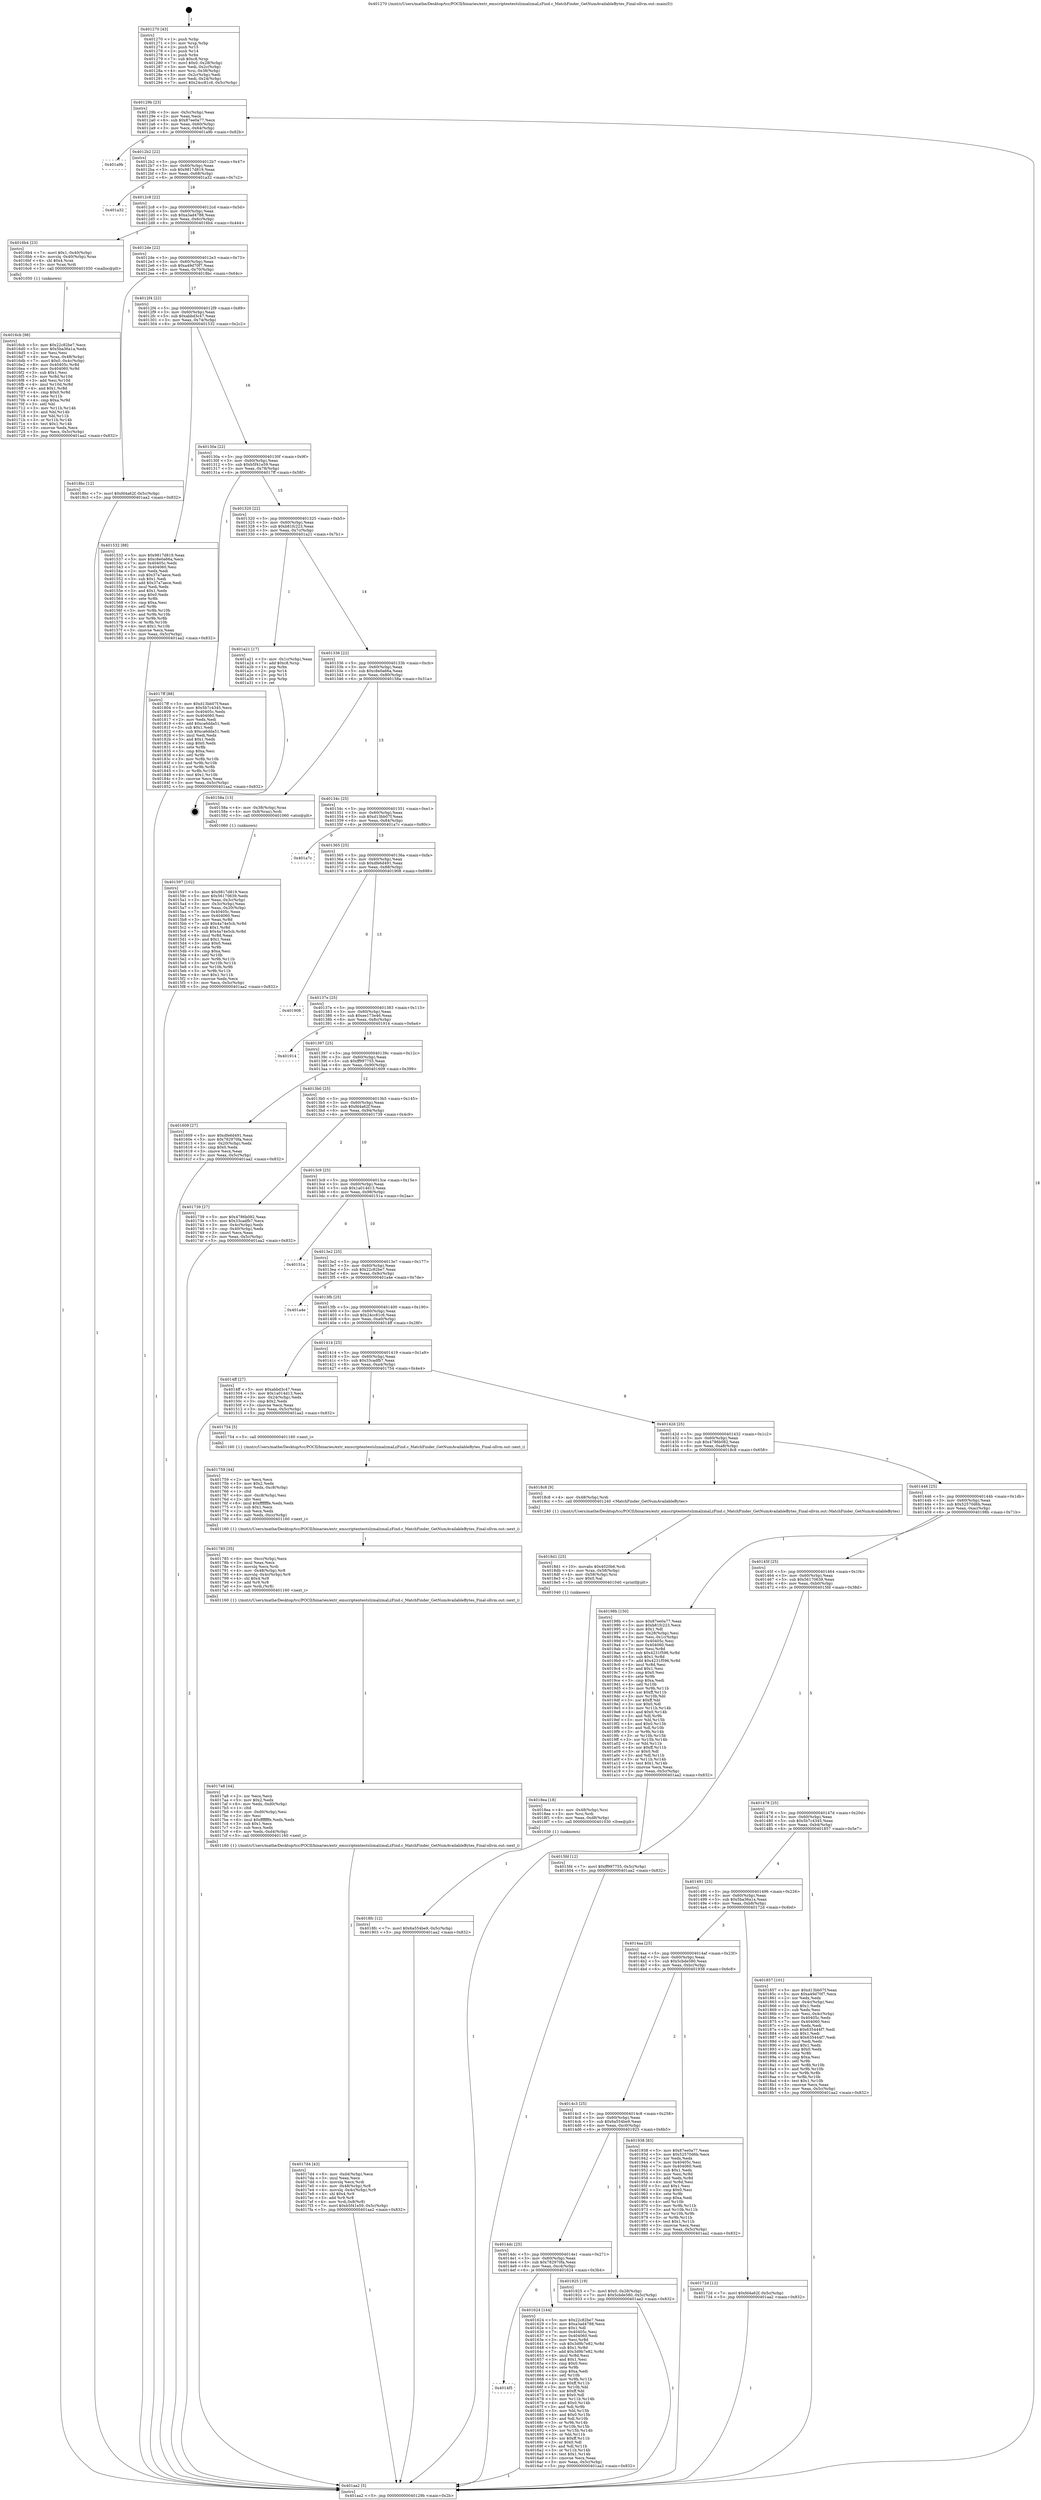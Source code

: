 digraph "0x401270" {
  label = "0x401270 (/mnt/c/Users/mathe/Desktop/tcc/POCII/binaries/extr_emscriptentestslzmalzmaLzFind.c_MatchFinder_GetNumAvailableBytes_Final-ollvm.out::main(0))"
  labelloc = "t"
  node[shape=record]

  Entry [label="",width=0.3,height=0.3,shape=circle,fillcolor=black,style=filled]
  "0x40129b" [label="{
     0x40129b [23]\l
     | [instrs]\l
     &nbsp;&nbsp;0x40129b \<+3\>: mov -0x5c(%rbp),%eax\l
     &nbsp;&nbsp;0x40129e \<+2\>: mov %eax,%ecx\l
     &nbsp;&nbsp;0x4012a0 \<+6\>: sub $0x87ee0a77,%ecx\l
     &nbsp;&nbsp;0x4012a6 \<+3\>: mov %eax,-0x60(%rbp)\l
     &nbsp;&nbsp;0x4012a9 \<+3\>: mov %ecx,-0x64(%rbp)\l
     &nbsp;&nbsp;0x4012ac \<+6\>: je 0000000000401a9b \<main+0x82b\>\l
  }"]
  "0x401a9b" [label="{
     0x401a9b\l
  }", style=dashed]
  "0x4012b2" [label="{
     0x4012b2 [22]\l
     | [instrs]\l
     &nbsp;&nbsp;0x4012b2 \<+5\>: jmp 00000000004012b7 \<main+0x47\>\l
     &nbsp;&nbsp;0x4012b7 \<+3\>: mov -0x60(%rbp),%eax\l
     &nbsp;&nbsp;0x4012ba \<+5\>: sub $0x9817d819,%eax\l
     &nbsp;&nbsp;0x4012bf \<+3\>: mov %eax,-0x68(%rbp)\l
     &nbsp;&nbsp;0x4012c2 \<+6\>: je 0000000000401a32 \<main+0x7c2\>\l
  }"]
  Exit [label="",width=0.3,height=0.3,shape=circle,fillcolor=black,style=filled,peripheries=2]
  "0x401a32" [label="{
     0x401a32\l
  }", style=dashed]
  "0x4012c8" [label="{
     0x4012c8 [22]\l
     | [instrs]\l
     &nbsp;&nbsp;0x4012c8 \<+5\>: jmp 00000000004012cd \<main+0x5d\>\l
     &nbsp;&nbsp;0x4012cd \<+3\>: mov -0x60(%rbp),%eax\l
     &nbsp;&nbsp;0x4012d0 \<+5\>: sub $0xa3ad4788,%eax\l
     &nbsp;&nbsp;0x4012d5 \<+3\>: mov %eax,-0x6c(%rbp)\l
     &nbsp;&nbsp;0x4012d8 \<+6\>: je 00000000004016b4 \<main+0x444\>\l
  }"]
  "0x4018fc" [label="{
     0x4018fc [12]\l
     | [instrs]\l
     &nbsp;&nbsp;0x4018fc \<+7\>: movl $0x6a554be9,-0x5c(%rbp)\l
     &nbsp;&nbsp;0x401903 \<+5\>: jmp 0000000000401aa2 \<main+0x832\>\l
  }"]
  "0x4016b4" [label="{
     0x4016b4 [23]\l
     | [instrs]\l
     &nbsp;&nbsp;0x4016b4 \<+7\>: movl $0x1,-0x40(%rbp)\l
     &nbsp;&nbsp;0x4016bb \<+4\>: movslq -0x40(%rbp),%rax\l
     &nbsp;&nbsp;0x4016bf \<+4\>: shl $0x4,%rax\l
     &nbsp;&nbsp;0x4016c3 \<+3\>: mov %rax,%rdi\l
     &nbsp;&nbsp;0x4016c6 \<+5\>: call 0000000000401050 \<malloc@plt\>\l
     | [calls]\l
     &nbsp;&nbsp;0x401050 \{1\} (unknown)\l
  }"]
  "0x4012de" [label="{
     0x4012de [22]\l
     | [instrs]\l
     &nbsp;&nbsp;0x4012de \<+5\>: jmp 00000000004012e3 \<main+0x73\>\l
     &nbsp;&nbsp;0x4012e3 \<+3\>: mov -0x60(%rbp),%eax\l
     &nbsp;&nbsp;0x4012e6 \<+5\>: sub $0xa49d70f7,%eax\l
     &nbsp;&nbsp;0x4012eb \<+3\>: mov %eax,-0x70(%rbp)\l
     &nbsp;&nbsp;0x4012ee \<+6\>: je 00000000004018bc \<main+0x64c\>\l
  }"]
  "0x4018ea" [label="{
     0x4018ea [18]\l
     | [instrs]\l
     &nbsp;&nbsp;0x4018ea \<+4\>: mov -0x48(%rbp),%rsi\l
     &nbsp;&nbsp;0x4018ee \<+3\>: mov %rsi,%rdi\l
     &nbsp;&nbsp;0x4018f1 \<+6\>: mov %eax,-0xd8(%rbp)\l
     &nbsp;&nbsp;0x4018f7 \<+5\>: call 0000000000401030 \<free@plt\>\l
     | [calls]\l
     &nbsp;&nbsp;0x401030 \{1\} (unknown)\l
  }"]
  "0x4018bc" [label="{
     0x4018bc [12]\l
     | [instrs]\l
     &nbsp;&nbsp;0x4018bc \<+7\>: movl $0xfd4a62f,-0x5c(%rbp)\l
     &nbsp;&nbsp;0x4018c3 \<+5\>: jmp 0000000000401aa2 \<main+0x832\>\l
  }"]
  "0x4012f4" [label="{
     0x4012f4 [22]\l
     | [instrs]\l
     &nbsp;&nbsp;0x4012f4 \<+5\>: jmp 00000000004012f9 \<main+0x89\>\l
     &nbsp;&nbsp;0x4012f9 \<+3\>: mov -0x60(%rbp),%eax\l
     &nbsp;&nbsp;0x4012fc \<+5\>: sub $0xabbd3c47,%eax\l
     &nbsp;&nbsp;0x401301 \<+3\>: mov %eax,-0x74(%rbp)\l
     &nbsp;&nbsp;0x401304 \<+6\>: je 0000000000401532 \<main+0x2c2\>\l
  }"]
  "0x4018d1" [label="{
     0x4018d1 [25]\l
     | [instrs]\l
     &nbsp;&nbsp;0x4018d1 \<+10\>: movabs $0x4020b6,%rdi\l
     &nbsp;&nbsp;0x4018db \<+4\>: mov %rax,-0x58(%rbp)\l
     &nbsp;&nbsp;0x4018df \<+4\>: mov -0x58(%rbp),%rsi\l
     &nbsp;&nbsp;0x4018e3 \<+2\>: mov $0x0,%al\l
     &nbsp;&nbsp;0x4018e5 \<+5\>: call 0000000000401040 \<printf@plt\>\l
     | [calls]\l
     &nbsp;&nbsp;0x401040 \{1\} (unknown)\l
  }"]
  "0x401532" [label="{
     0x401532 [88]\l
     | [instrs]\l
     &nbsp;&nbsp;0x401532 \<+5\>: mov $0x9817d819,%eax\l
     &nbsp;&nbsp;0x401537 \<+5\>: mov $0xc8e0a66a,%ecx\l
     &nbsp;&nbsp;0x40153c \<+7\>: mov 0x40405c,%edx\l
     &nbsp;&nbsp;0x401543 \<+7\>: mov 0x404060,%esi\l
     &nbsp;&nbsp;0x40154a \<+2\>: mov %edx,%edi\l
     &nbsp;&nbsp;0x40154c \<+6\>: sub $0x37a7aece,%edi\l
     &nbsp;&nbsp;0x401552 \<+3\>: sub $0x1,%edi\l
     &nbsp;&nbsp;0x401555 \<+6\>: add $0x37a7aece,%edi\l
     &nbsp;&nbsp;0x40155b \<+3\>: imul %edi,%edx\l
     &nbsp;&nbsp;0x40155e \<+3\>: and $0x1,%edx\l
     &nbsp;&nbsp;0x401561 \<+3\>: cmp $0x0,%edx\l
     &nbsp;&nbsp;0x401564 \<+4\>: sete %r8b\l
     &nbsp;&nbsp;0x401568 \<+3\>: cmp $0xa,%esi\l
     &nbsp;&nbsp;0x40156b \<+4\>: setl %r9b\l
     &nbsp;&nbsp;0x40156f \<+3\>: mov %r8b,%r10b\l
     &nbsp;&nbsp;0x401572 \<+3\>: and %r9b,%r10b\l
     &nbsp;&nbsp;0x401575 \<+3\>: xor %r9b,%r8b\l
     &nbsp;&nbsp;0x401578 \<+3\>: or %r8b,%r10b\l
     &nbsp;&nbsp;0x40157b \<+4\>: test $0x1,%r10b\l
     &nbsp;&nbsp;0x40157f \<+3\>: cmovne %ecx,%eax\l
     &nbsp;&nbsp;0x401582 \<+3\>: mov %eax,-0x5c(%rbp)\l
     &nbsp;&nbsp;0x401585 \<+5\>: jmp 0000000000401aa2 \<main+0x832\>\l
  }"]
  "0x40130a" [label="{
     0x40130a [22]\l
     | [instrs]\l
     &nbsp;&nbsp;0x40130a \<+5\>: jmp 000000000040130f \<main+0x9f\>\l
     &nbsp;&nbsp;0x40130f \<+3\>: mov -0x60(%rbp),%eax\l
     &nbsp;&nbsp;0x401312 \<+5\>: sub $0xb5f41e59,%eax\l
     &nbsp;&nbsp;0x401317 \<+3\>: mov %eax,-0x78(%rbp)\l
     &nbsp;&nbsp;0x40131a \<+6\>: je 00000000004017ff \<main+0x58f\>\l
  }"]
  "0x4017d4" [label="{
     0x4017d4 [43]\l
     | [instrs]\l
     &nbsp;&nbsp;0x4017d4 \<+6\>: mov -0xd4(%rbp),%ecx\l
     &nbsp;&nbsp;0x4017da \<+3\>: imul %eax,%ecx\l
     &nbsp;&nbsp;0x4017dd \<+3\>: movslq %ecx,%rdi\l
     &nbsp;&nbsp;0x4017e0 \<+4\>: mov -0x48(%rbp),%r8\l
     &nbsp;&nbsp;0x4017e4 \<+4\>: movslq -0x4c(%rbp),%r9\l
     &nbsp;&nbsp;0x4017e8 \<+4\>: shl $0x4,%r9\l
     &nbsp;&nbsp;0x4017ec \<+3\>: add %r9,%r8\l
     &nbsp;&nbsp;0x4017ef \<+4\>: mov %rdi,0x8(%r8)\l
     &nbsp;&nbsp;0x4017f3 \<+7\>: movl $0xb5f41e59,-0x5c(%rbp)\l
     &nbsp;&nbsp;0x4017fa \<+5\>: jmp 0000000000401aa2 \<main+0x832\>\l
  }"]
  "0x4017ff" [label="{
     0x4017ff [88]\l
     | [instrs]\l
     &nbsp;&nbsp;0x4017ff \<+5\>: mov $0xd13bb07f,%eax\l
     &nbsp;&nbsp;0x401804 \<+5\>: mov $0x5b7c4345,%ecx\l
     &nbsp;&nbsp;0x401809 \<+7\>: mov 0x40405c,%edx\l
     &nbsp;&nbsp;0x401810 \<+7\>: mov 0x404060,%esi\l
     &nbsp;&nbsp;0x401817 \<+2\>: mov %edx,%edi\l
     &nbsp;&nbsp;0x401819 \<+6\>: add $0xca6dda51,%edi\l
     &nbsp;&nbsp;0x40181f \<+3\>: sub $0x1,%edi\l
     &nbsp;&nbsp;0x401822 \<+6\>: sub $0xca6dda51,%edi\l
     &nbsp;&nbsp;0x401828 \<+3\>: imul %edi,%edx\l
     &nbsp;&nbsp;0x40182b \<+3\>: and $0x1,%edx\l
     &nbsp;&nbsp;0x40182e \<+3\>: cmp $0x0,%edx\l
     &nbsp;&nbsp;0x401831 \<+4\>: sete %r8b\l
     &nbsp;&nbsp;0x401835 \<+3\>: cmp $0xa,%esi\l
     &nbsp;&nbsp;0x401838 \<+4\>: setl %r9b\l
     &nbsp;&nbsp;0x40183c \<+3\>: mov %r8b,%r10b\l
     &nbsp;&nbsp;0x40183f \<+3\>: and %r9b,%r10b\l
     &nbsp;&nbsp;0x401842 \<+3\>: xor %r9b,%r8b\l
     &nbsp;&nbsp;0x401845 \<+3\>: or %r8b,%r10b\l
     &nbsp;&nbsp;0x401848 \<+4\>: test $0x1,%r10b\l
     &nbsp;&nbsp;0x40184c \<+3\>: cmovne %ecx,%eax\l
     &nbsp;&nbsp;0x40184f \<+3\>: mov %eax,-0x5c(%rbp)\l
     &nbsp;&nbsp;0x401852 \<+5\>: jmp 0000000000401aa2 \<main+0x832\>\l
  }"]
  "0x401320" [label="{
     0x401320 [22]\l
     | [instrs]\l
     &nbsp;&nbsp;0x401320 \<+5\>: jmp 0000000000401325 \<main+0xb5\>\l
     &nbsp;&nbsp;0x401325 \<+3\>: mov -0x60(%rbp),%eax\l
     &nbsp;&nbsp;0x401328 \<+5\>: sub $0xb81fc223,%eax\l
     &nbsp;&nbsp;0x40132d \<+3\>: mov %eax,-0x7c(%rbp)\l
     &nbsp;&nbsp;0x401330 \<+6\>: je 0000000000401a21 \<main+0x7b1\>\l
  }"]
  "0x4017a8" [label="{
     0x4017a8 [44]\l
     | [instrs]\l
     &nbsp;&nbsp;0x4017a8 \<+2\>: xor %ecx,%ecx\l
     &nbsp;&nbsp;0x4017aa \<+5\>: mov $0x2,%edx\l
     &nbsp;&nbsp;0x4017af \<+6\>: mov %edx,-0xd0(%rbp)\l
     &nbsp;&nbsp;0x4017b5 \<+1\>: cltd\l
     &nbsp;&nbsp;0x4017b6 \<+6\>: mov -0xd0(%rbp),%esi\l
     &nbsp;&nbsp;0x4017bc \<+2\>: idiv %esi\l
     &nbsp;&nbsp;0x4017be \<+6\>: imul $0xfffffffe,%edx,%edx\l
     &nbsp;&nbsp;0x4017c4 \<+3\>: sub $0x1,%ecx\l
     &nbsp;&nbsp;0x4017c7 \<+2\>: sub %ecx,%edx\l
     &nbsp;&nbsp;0x4017c9 \<+6\>: mov %edx,-0xd4(%rbp)\l
     &nbsp;&nbsp;0x4017cf \<+5\>: call 0000000000401160 \<next_i\>\l
     | [calls]\l
     &nbsp;&nbsp;0x401160 \{1\} (/mnt/c/Users/mathe/Desktop/tcc/POCII/binaries/extr_emscriptentestslzmalzmaLzFind.c_MatchFinder_GetNumAvailableBytes_Final-ollvm.out::next_i)\l
  }"]
  "0x401a21" [label="{
     0x401a21 [17]\l
     | [instrs]\l
     &nbsp;&nbsp;0x401a21 \<+3\>: mov -0x1c(%rbp),%eax\l
     &nbsp;&nbsp;0x401a24 \<+7\>: add $0xc8,%rsp\l
     &nbsp;&nbsp;0x401a2b \<+1\>: pop %rbx\l
     &nbsp;&nbsp;0x401a2c \<+2\>: pop %r14\l
     &nbsp;&nbsp;0x401a2e \<+2\>: pop %r15\l
     &nbsp;&nbsp;0x401a30 \<+1\>: pop %rbp\l
     &nbsp;&nbsp;0x401a31 \<+1\>: ret\l
  }"]
  "0x401336" [label="{
     0x401336 [22]\l
     | [instrs]\l
     &nbsp;&nbsp;0x401336 \<+5\>: jmp 000000000040133b \<main+0xcb\>\l
     &nbsp;&nbsp;0x40133b \<+3\>: mov -0x60(%rbp),%eax\l
     &nbsp;&nbsp;0x40133e \<+5\>: sub $0xc8e0a66a,%eax\l
     &nbsp;&nbsp;0x401343 \<+3\>: mov %eax,-0x80(%rbp)\l
     &nbsp;&nbsp;0x401346 \<+6\>: je 000000000040158a \<main+0x31a\>\l
  }"]
  "0x401785" [label="{
     0x401785 [35]\l
     | [instrs]\l
     &nbsp;&nbsp;0x401785 \<+6\>: mov -0xcc(%rbp),%ecx\l
     &nbsp;&nbsp;0x40178b \<+3\>: imul %eax,%ecx\l
     &nbsp;&nbsp;0x40178e \<+3\>: movslq %ecx,%rdi\l
     &nbsp;&nbsp;0x401791 \<+4\>: mov -0x48(%rbp),%r8\l
     &nbsp;&nbsp;0x401795 \<+4\>: movslq -0x4c(%rbp),%r9\l
     &nbsp;&nbsp;0x401799 \<+4\>: shl $0x4,%r9\l
     &nbsp;&nbsp;0x40179d \<+3\>: add %r9,%r8\l
     &nbsp;&nbsp;0x4017a0 \<+3\>: mov %rdi,(%r8)\l
     &nbsp;&nbsp;0x4017a3 \<+5\>: call 0000000000401160 \<next_i\>\l
     | [calls]\l
     &nbsp;&nbsp;0x401160 \{1\} (/mnt/c/Users/mathe/Desktop/tcc/POCII/binaries/extr_emscriptentestslzmalzmaLzFind.c_MatchFinder_GetNumAvailableBytes_Final-ollvm.out::next_i)\l
  }"]
  "0x40158a" [label="{
     0x40158a [13]\l
     | [instrs]\l
     &nbsp;&nbsp;0x40158a \<+4\>: mov -0x38(%rbp),%rax\l
     &nbsp;&nbsp;0x40158e \<+4\>: mov 0x8(%rax),%rdi\l
     &nbsp;&nbsp;0x401592 \<+5\>: call 0000000000401060 \<atoi@plt\>\l
     | [calls]\l
     &nbsp;&nbsp;0x401060 \{1\} (unknown)\l
  }"]
  "0x40134c" [label="{
     0x40134c [25]\l
     | [instrs]\l
     &nbsp;&nbsp;0x40134c \<+5\>: jmp 0000000000401351 \<main+0xe1\>\l
     &nbsp;&nbsp;0x401351 \<+3\>: mov -0x60(%rbp),%eax\l
     &nbsp;&nbsp;0x401354 \<+5\>: sub $0xd13bb07f,%eax\l
     &nbsp;&nbsp;0x401359 \<+6\>: mov %eax,-0x84(%rbp)\l
     &nbsp;&nbsp;0x40135f \<+6\>: je 0000000000401a7c \<main+0x80c\>\l
  }"]
  "0x401759" [label="{
     0x401759 [44]\l
     | [instrs]\l
     &nbsp;&nbsp;0x401759 \<+2\>: xor %ecx,%ecx\l
     &nbsp;&nbsp;0x40175b \<+5\>: mov $0x2,%edx\l
     &nbsp;&nbsp;0x401760 \<+6\>: mov %edx,-0xc8(%rbp)\l
     &nbsp;&nbsp;0x401766 \<+1\>: cltd\l
     &nbsp;&nbsp;0x401767 \<+6\>: mov -0xc8(%rbp),%esi\l
     &nbsp;&nbsp;0x40176d \<+2\>: idiv %esi\l
     &nbsp;&nbsp;0x40176f \<+6\>: imul $0xfffffffe,%edx,%edx\l
     &nbsp;&nbsp;0x401775 \<+3\>: sub $0x1,%ecx\l
     &nbsp;&nbsp;0x401778 \<+2\>: sub %ecx,%edx\l
     &nbsp;&nbsp;0x40177a \<+6\>: mov %edx,-0xcc(%rbp)\l
     &nbsp;&nbsp;0x401780 \<+5\>: call 0000000000401160 \<next_i\>\l
     | [calls]\l
     &nbsp;&nbsp;0x401160 \{1\} (/mnt/c/Users/mathe/Desktop/tcc/POCII/binaries/extr_emscriptentestslzmalzmaLzFind.c_MatchFinder_GetNumAvailableBytes_Final-ollvm.out::next_i)\l
  }"]
  "0x401a7c" [label="{
     0x401a7c\l
  }", style=dashed]
  "0x401365" [label="{
     0x401365 [25]\l
     | [instrs]\l
     &nbsp;&nbsp;0x401365 \<+5\>: jmp 000000000040136a \<main+0xfa\>\l
     &nbsp;&nbsp;0x40136a \<+3\>: mov -0x60(%rbp),%eax\l
     &nbsp;&nbsp;0x40136d \<+5\>: sub $0xdfe6d491,%eax\l
     &nbsp;&nbsp;0x401372 \<+6\>: mov %eax,-0x88(%rbp)\l
     &nbsp;&nbsp;0x401378 \<+6\>: je 0000000000401908 \<main+0x698\>\l
  }"]
  "0x4016cb" [label="{
     0x4016cb [98]\l
     | [instrs]\l
     &nbsp;&nbsp;0x4016cb \<+5\>: mov $0x22c82be7,%ecx\l
     &nbsp;&nbsp;0x4016d0 \<+5\>: mov $0x5ba36a1a,%edx\l
     &nbsp;&nbsp;0x4016d5 \<+2\>: xor %esi,%esi\l
     &nbsp;&nbsp;0x4016d7 \<+4\>: mov %rax,-0x48(%rbp)\l
     &nbsp;&nbsp;0x4016db \<+7\>: movl $0x0,-0x4c(%rbp)\l
     &nbsp;&nbsp;0x4016e2 \<+8\>: mov 0x40405c,%r8d\l
     &nbsp;&nbsp;0x4016ea \<+8\>: mov 0x404060,%r9d\l
     &nbsp;&nbsp;0x4016f2 \<+3\>: sub $0x1,%esi\l
     &nbsp;&nbsp;0x4016f5 \<+3\>: mov %r8d,%r10d\l
     &nbsp;&nbsp;0x4016f8 \<+3\>: add %esi,%r10d\l
     &nbsp;&nbsp;0x4016fb \<+4\>: imul %r10d,%r8d\l
     &nbsp;&nbsp;0x4016ff \<+4\>: and $0x1,%r8d\l
     &nbsp;&nbsp;0x401703 \<+4\>: cmp $0x0,%r8d\l
     &nbsp;&nbsp;0x401707 \<+4\>: sete %r11b\l
     &nbsp;&nbsp;0x40170b \<+4\>: cmp $0xa,%r9d\l
     &nbsp;&nbsp;0x40170f \<+3\>: setl %bl\l
     &nbsp;&nbsp;0x401712 \<+3\>: mov %r11b,%r14b\l
     &nbsp;&nbsp;0x401715 \<+3\>: and %bl,%r14b\l
     &nbsp;&nbsp;0x401718 \<+3\>: xor %bl,%r11b\l
     &nbsp;&nbsp;0x40171b \<+3\>: or %r11b,%r14b\l
     &nbsp;&nbsp;0x40171e \<+4\>: test $0x1,%r14b\l
     &nbsp;&nbsp;0x401722 \<+3\>: cmovne %edx,%ecx\l
     &nbsp;&nbsp;0x401725 \<+3\>: mov %ecx,-0x5c(%rbp)\l
     &nbsp;&nbsp;0x401728 \<+5\>: jmp 0000000000401aa2 \<main+0x832\>\l
  }"]
  "0x401908" [label="{
     0x401908\l
  }", style=dashed]
  "0x40137e" [label="{
     0x40137e [25]\l
     | [instrs]\l
     &nbsp;&nbsp;0x40137e \<+5\>: jmp 0000000000401383 \<main+0x113\>\l
     &nbsp;&nbsp;0x401383 \<+3\>: mov -0x60(%rbp),%eax\l
     &nbsp;&nbsp;0x401386 \<+5\>: sub $0xee173e46,%eax\l
     &nbsp;&nbsp;0x40138b \<+6\>: mov %eax,-0x8c(%rbp)\l
     &nbsp;&nbsp;0x401391 \<+6\>: je 0000000000401914 \<main+0x6a4\>\l
  }"]
  "0x4014f5" [label="{
     0x4014f5\l
  }", style=dashed]
  "0x401914" [label="{
     0x401914\l
  }", style=dashed]
  "0x401397" [label="{
     0x401397 [25]\l
     | [instrs]\l
     &nbsp;&nbsp;0x401397 \<+5\>: jmp 000000000040139c \<main+0x12c\>\l
     &nbsp;&nbsp;0x40139c \<+3\>: mov -0x60(%rbp),%eax\l
     &nbsp;&nbsp;0x40139f \<+5\>: sub $0xff997755,%eax\l
     &nbsp;&nbsp;0x4013a4 \<+6\>: mov %eax,-0x90(%rbp)\l
     &nbsp;&nbsp;0x4013aa \<+6\>: je 0000000000401609 \<main+0x399\>\l
  }"]
  "0x401624" [label="{
     0x401624 [144]\l
     | [instrs]\l
     &nbsp;&nbsp;0x401624 \<+5\>: mov $0x22c82be7,%eax\l
     &nbsp;&nbsp;0x401629 \<+5\>: mov $0xa3ad4788,%ecx\l
     &nbsp;&nbsp;0x40162e \<+2\>: mov $0x1,%dl\l
     &nbsp;&nbsp;0x401630 \<+7\>: mov 0x40405c,%esi\l
     &nbsp;&nbsp;0x401637 \<+7\>: mov 0x404060,%edi\l
     &nbsp;&nbsp;0x40163e \<+3\>: mov %esi,%r8d\l
     &nbsp;&nbsp;0x401641 \<+7\>: sub $0x3d9b7e82,%r8d\l
     &nbsp;&nbsp;0x401648 \<+4\>: sub $0x1,%r8d\l
     &nbsp;&nbsp;0x40164c \<+7\>: add $0x3d9b7e82,%r8d\l
     &nbsp;&nbsp;0x401653 \<+4\>: imul %r8d,%esi\l
     &nbsp;&nbsp;0x401657 \<+3\>: and $0x1,%esi\l
     &nbsp;&nbsp;0x40165a \<+3\>: cmp $0x0,%esi\l
     &nbsp;&nbsp;0x40165d \<+4\>: sete %r9b\l
     &nbsp;&nbsp;0x401661 \<+3\>: cmp $0xa,%edi\l
     &nbsp;&nbsp;0x401664 \<+4\>: setl %r10b\l
     &nbsp;&nbsp;0x401668 \<+3\>: mov %r9b,%r11b\l
     &nbsp;&nbsp;0x40166b \<+4\>: xor $0xff,%r11b\l
     &nbsp;&nbsp;0x40166f \<+3\>: mov %r10b,%bl\l
     &nbsp;&nbsp;0x401672 \<+3\>: xor $0xff,%bl\l
     &nbsp;&nbsp;0x401675 \<+3\>: xor $0x0,%dl\l
     &nbsp;&nbsp;0x401678 \<+3\>: mov %r11b,%r14b\l
     &nbsp;&nbsp;0x40167b \<+4\>: and $0x0,%r14b\l
     &nbsp;&nbsp;0x40167f \<+3\>: and %dl,%r9b\l
     &nbsp;&nbsp;0x401682 \<+3\>: mov %bl,%r15b\l
     &nbsp;&nbsp;0x401685 \<+4\>: and $0x0,%r15b\l
     &nbsp;&nbsp;0x401689 \<+3\>: and %dl,%r10b\l
     &nbsp;&nbsp;0x40168c \<+3\>: or %r9b,%r14b\l
     &nbsp;&nbsp;0x40168f \<+3\>: or %r10b,%r15b\l
     &nbsp;&nbsp;0x401692 \<+3\>: xor %r15b,%r14b\l
     &nbsp;&nbsp;0x401695 \<+3\>: or %bl,%r11b\l
     &nbsp;&nbsp;0x401698 \<+4\>: xor $0xff,%r11b\l
     &nbsp;&nbsp;0x40169c \<+3\>: or $0x0,%dl\l
     &nbsp;&nbsp;0x40169f \<+3\>: and %dl,%r11b\l
     &nbsp;&nbsp;0x4016a2 \<+3\>: or %r11b,%r14b\l
     &nbsp;&nbsp;0x4016a5 \<+4\>: test $0x1,%r14b\l
     &nbsp;&nbsp;0x4016a9 \<+3\>: cmovne %ecx,%eax\l
     &nbsp;&nbsp;0x4016ac \<+3\>: mov %eax,-0x5c(%rbp)\l
     &nbsp;&nbsp;0x4016af \<+5\>: jmp 0000000000401aa2 \<main+0x832\>\l
  }"]
  "0x401609" [label="{
     0x401609 [27]\l
     | [instrs]\l
     &nbsp;&nbsp;0x401609 \<+5\>: mov $0xdfe6d491,%eax\l
     &nbsp;&nbsp;0x40160e \<+5\>: mov $0x782970fa,%ecx\l
     &nbsp;&nbsp;0x401613 \<+3\>: mov -0x20(%rbp),%edx\l
     &nbsp;&nbsp;0x401616 \<+3\>: cmp $0x0,%edx\l
     &nbsp;&nbsp;0x401619 \<+3\>: cmove %ecx,%eax\l
     &nbsp;&nbsp;0x40161c \<+3\>: mov %eax,-0x5c(%rbp)\l
     &nbsp;&nbsp;0x40161f \<+5\>: jmp 0000000000401aa2 \<main+0x832\>\l
  }"]
  "0x4013b0" [label="{
     0x4013b0 [25]\l
     | [instrs]\l
     &nbsp;&nbsp;0x4013b0 \<+5\>: jmp 00000000004013b5 \<main+0x145\>\l
     &nbsp;&nbsp;0x4013b5 \<+3\>: mov -0x60(%rbp),%eax\l
     &nbsp;&nbsp;0x4013b8 \<+5\>: sub $0xfd4a62f,%eax\l
     &nbsp;&nbsp;0x4013bd \<+6\>: mov %eax,-0x94(%rbp)\l
     &nbsp;&nbsp;0x4013c3 \<+6\>: je 0000000000401739 \<main+0x4c9\>\l
  }"]
  "0x4014dc" [label="{
     0x4014dc [25]\l
     | [instrs]\l
     &nbsp;&nbsp;0x4014dc \<+5\>: jmp 00000000004014e1 \<main+0x271\>\l
     &nbsp;&nbsp;0x4014e1 \<+3\>: mov -0x60(%rbp),%eax\l
     &nbsp;&nbsp;0x4014e4 \<+5\>: sub $0x782970fa,%eax\l
     &nbsp;&nbsp;0x4014e9 \<+6\>: mov %eax,-0xc4(%rbp)\l
     &nbsp;&nbsp;0x4014ef \<+6\>: je 0000000000401624 \<main+0x3b4\>\l
  }"]
  "0x401739" [label="{
     0x401739 [27]\l
     | [instrs]\l
     &nbsp;&nbsp;0x401739 \<+5\>: mov $0x4786b082,%eax\l
     &nbsp;&nbsp;0x40173e \<+5\>: mov $0x33cadfb7,%ecx\l
     &nbsp;&nbsp;0x401743 \<+3\>: mov -0x4c(%rbp),%edx\l
     &nbsp;&nbsp;0x401746 \<+3\>: cmp -0x40(%rbp),%edx\l
     &nbsp;&nbsp;0x401749 \<+3\>: cmovl %ecx,%eax\l
     &nbsp;&nbsp;0x40174c \<+3\>: mov %eax,-0x5c(%rbp)\l
     &nbsp;&nbsp;0x40174f \<+5\>: jmp 0000000000401aa2 \<main+0x832\>\l
  }"]
  "0x4013c9" [label="{
     0x4013c9 [25]\l
     | [instrs]\l
     &nbsp;&nbsp;0x4013c9 \<+5\>: jmp 00000000004013ce \<main+0x15e\>\l
     &nbsp;&nbsp;0x4013ce \<+3\>: mov -0x60(%rbp),%eax\l
     &nbsp;&nbsp;0x4013d1 \<+5\>: sub $0x1a014d13,%eax\l
     &nbsp;&nbsp;0x4013d6 \<+6\>: mov %eax,-0x98(%rbp)\l
     &nbsp;&nbsp;0x4013dc \<+6\>: je 000000000040151a \<main+0x2aa\>\l
  }"]
  "0x401925" [label="{
     0x401925 [19]\l
     | [instrs]\l
     &nbsp;&nbsp;0x401925 \<+7\>: movl $0x0,-0x28(%rbp)\l
     &nbsp;&nbsp;0x40192c \<+7\>: movl $0x5cbde580,-0x5c(%rbp)\l
     &nbsp;&nbsp;0x401933 \<+5\>: jmp 0000000000401aa2 \<main+0x832\>\l
  }"]
  "0x40151a" [label="{
     0x40151a\l
  }", style=dashed]
  "0x4013e2" [label="{
     0x4013e2 [25]\l
     | [instrs]\l
     &nbsp;&nbsp;0x4013e2 \<+5\>: jmp 00000000004013e7 \<main+0x177\>\l
     &nbsp;&nbsp;0x4013e7 \<+3\>: mov -0x60(%rbp),%eax\l
     &nbsp;&nbsp;0x4013ea \<+5\>: sub $0x22c82be7,%eax\l
     &nbsp;&nbsp;0x4013ef \<+6\>: mov %eax,-0x9c(%rbp)\l
     &nbsp;&nbsp;0x4013f5 \<+6\>: je 0000000000401a4e \<main+0x7de\>\l
  }"]
  "0x4014c3" [label="{
     0x4014c3 [25]\l
     | [instrs]\l
     &nbsp;&nbsp;0x4014c3 \<+5\>: jmp 00000000004014c8 \<main+0x258\>\l
     &nbsp;&nbsp;0x4014c8 \<+3\>: mov -0x60(%rbp),%eax\l
     &nbsp;&nbsp;0x4014cb \<+5\>: sub $0x6a554be9,%eax\l
     &nbsp;&nbsp;0x4014d0 \<+6\>: mov %eax,-0xc0(%rbp)\l
     &nbsp;&nbsp;0x4014d6 \<+6\>: je 0000000000401925 \<main+0x6b5\>\l
  }"]
  "0x401a4e" [label="{
     0x401a4e\l
  }", style=dashed]
  "0x4013fb" [label="{
     0x4013fb [25]\l
     | [instrs]\l
     &nbsp;&nbsp;0x4013fb \<+5\>: jmp 0000000000401400 \<main+0x190\>\l
     &nbsp;&nbsp;0x401400 \<+3\>: mov -0x60(%rbp),%eax\l
     &nbsp;&nbsp;0x401403 \<+5\>: sub $0x24cc81c6,%eax\l
     &nbsp;&nbsp;0x401408 \<+6\>: mov %eax,-0xa0(%rbp)\l
     &nbsp;&nbsp;0x40140e \<+6\>: je 00000000004014ff \<main+0x28f\>\l
  }"]
  "0x401938" [label="{
     0x401938 [83]\l
     | [instrs]\l
     &nbsp;&nbsp;0x401938 \<+5\>: mov $0x87ee0a77,%eax\l
     &nbsp;&nbsp;0x40193d \<+5\>: mov $0x52570d6b,%ecx\l
     &nbsp;&nbsp;0x401942 \<+2\>: xor %edx,%edx\l
     &nbsp;&nbsp;0x401944 \<+7\>: mov 0x40405c,%esi\l
     &nbsp;&nbsp;0x40194b \<+7\>: mov 0x404060,%edi\l
     &nbsp;&nbsp;0x401952 \<+3\>: sub $0x1,%edx\l
     &nbsp;&nbsp;0x401955 \<+3\>: mov %esi,%r8d\l
     &nbsp;&nbsp;0x401958 \<+3\>: add %edx,%r8d\l
     &nbsp;&nbsp;0x40195b \<+4\>: imul %r8d,%esi\l
     &nbsp;&nbsp;0x40195f \<+3\>: and $0x1,%esi\l
     &nbsp;&nbsp;0x401962 \<+3\>: cmp $0x0,%esi\l
     &nbsp;&nbsp;0x401965 \<+4\>: sete %r9b\l
     &nbsp;&nbsp;0x401969 \<+3\>: cmp $0xa,%edi\l
     &nbsp;&nbsp;0x40196c \<+4\>: setl %r10b\l
     &nbsp;&nbsp;0x401970 \<+3\>: mov %r9b,%r11b\l
     &nbsp;&nbsp;0x401973 \<+3\>: and %r10b,%r11b\l
     &nbsp;&nbsp;0x401976 \<+3\>: xor %r10b,%r9b\l
     &nbsp;&nbsp;0x401979 \<+3\>: or %r9b,%r11b\l
     &nbsp;&nbsp;0x40197c \<+4\>: test $0x1,%r11b\l
     &nbsp;&nbsp;0x401980 \<+3\>: cmovne %ecx,%eax\l
     &nbsp;&nbsp;0x401983 \<+3\>: mov %eax,-0x5c(%rbp)\l
     &nbsp;&nbsp;0x401986 \<+5\>: jmp 0000000000401aa2 \<main+0x832\>\l
  }"]
  "0x4014ff" [label="{
     0x4014ff [27]\l
     | [instrs]\l
     &nbsp;&nbsp;0x4014ff \<+5\>: mov $0xabbd3c47,%eax\l
     &nbsp;&nbsp;0x401504 \<+5\>: mov $0x1a014d13,%ecx\l
     &nbsp;&nbsp;0x401509 \<+3\>: mov -0x24(%rbp),%edx\l
     &nbsp;&nbsp;0x40150c \<+3\>: cmp $0x2,%edx\l
     &nbsp;&nbsp;0x40150f \<+3\>: cmovne %ecx,%eax\l
     &nbsp;&nbsp;0x401512 \<+3\>: mov %eax,-0x5c(%rbp)\l
     &nbsp;&nbsp;0x401515 \<+5\>: jmp 0000000000401aa2 \<main+0x832\>\l
  }"]
  "0x401414" [label="{
     0x401414 [25]\l
     | [instrs]\l
     &nbsp;&nbsp;0x401414 \<+5\>: jmp 0000000000401419 \<main+0x1a9\>\l
     &nbsp;&nbsp;0x401419 \<+3\>: mov -0x60(%rbp),%eax\l
     &nbsp;&nbsp;0x40141c \<+5\>: sub $0x33cadfb7,%eax\l
     &nbsp;&nbsp;0x401421 \<+6\>: mov %eax,-0xa4(%rbp)\l
     &nbsp;&nbsp;0x401427 \<+6\>: je 0000000000401754 \<main+0x4e4\>\l
  }"]
  "0x401aa2" [label="{
     0x401aa2 [5]\l
     | [instrs]\l
     &nbsp;&nbsp;0x401aa2 \<+5\>: jmp 000000000040129b \<main+0x2b\>\l
  }"]
  "0x401270" [label="{
     0x401270 [43]\l
     | [instrs]\l
     &nbsp;&nbsp;0x401270 \<+1\>: push %rbp\l
     &nbsp;&nbsp;0x401271 \<+3\>: mov %rsp,%rbp\l
     &nbsp;&nbsp;0x401274 \<+2\>: push %r15\l
     &nbsp;&nbsp;0x401276 \<+2\>: push %r14\l
     &nbsp;&nbsp;0x401278 \<+1\>: push %rbx\l
     &nbsp;&nbsp;0x401279 \<+7\>: sub $0xc8,%rsp\l
     &nbsp;&nbsp;0x401280 \<+7\>: movl $0x0,-0x28(%rbp)\l
     &nbsp;&nbsp;0x401287 \<+3\>: mov %edi,-0x2c(%rbp)\l
     &nbsp;&nbsp;0x40128a \<+4\>: mov %rsi,-0x38(%rbp)\l
     &nbsp;&nbsp;0x40128e \<+3\>: mov -0x2c(%rbp),%edi\l
     &nbsp;&nbsp;0x401291 \<+3\>: mov %edi,-0x24(%rbp)\l
     &nbsp;&nbsp;0x401294 \<+7\>: movl $0x24cc81c6,-0x5c(%rbp)\l
  }"]
  "0x401597" [label="{
     0x401597 [102]\l
     | [instrs]\l
     &nbsp;&nbsp;0x401597 \<+5\>: mov $0x9817d819,%ecx\l
     &nbsp;&nbsp;0x40159c \<+5\>: mov $0x56170639,%edx\l
     &nbsp;&nbsp;0x4015a1 \<+3\>: mov %eax,-0x3c(%rbp)\l
     &nbsp;&nbsp;0x4015a4 \<+3\>: mov -0x3c(%rbp),%eax\l
     &nbsp;&nbsp;0x4015a7 \<+3\>: mov %eax,-0x20(%rbp)\l
     &nbsp;&nbsp;0x4015aa \<+7\>: mov 0x40405c,%eax\l
     &nbsp;&nbsp;0x4015b1 \<+7\>: mov 0x404060,%esi\l
     &nbsp;&nbsp;0x4015b8 \<+3\>: mov %eax,%r8d\l
     &nbsp;&nbsp;0x4015bb \<+7\>: add $0x4a74e5cb,%r8d\l
     &nbsp;&nbsp;0x4015c2 \<+4\>: sub $0x1,%r8d\l
     &nbsp;&nbsp;0x4015c6 \<+7\>: sub $0x4a74e5cb,%r8d\l
     &nbsp;&nbsp;0x4015cd \<+4\>: imul %r8d,%eax\l
     &nbsp;&nbsp;0x4015d1 \<+3\>: and $0x1,%eax\l
     &nbsp;&nbsp;0x4015d4 \<+3\>: cmp $0x0,%eax\l
     &nbsp;&nbsp;0x4015d7 \<+4\>: sete %r9b\l
     &nbsp;&nbsp;0x4015db \<+3\>: cmp $0xa,%esi\l
     &nbsp;&nbsp;0x4015de \<+4\>: setl %r10b\l
     &nbsp;&nbsp;0x4015e2 \<+3\>: mov %r9b,%r11b\l
     &nbsp;&nbsp;0x4015e5 \<+3\>: and %r10b,%r11b\l
     &nbsp;&nbsp;0x4015e8 \<+3\>: xor %r10b,%r9b\l
     &nbsp;&nbsp;0x4015eb \<+3\>: or %r9b,%r11b\l
     &nbsp;&nbsp;0x4015ee \<+4\>: test $0x1,%r11b\l
     &nbsp;&nbsp;0x4015f2 \<+3\>: cmovne %edx,%ecx\l
     &nbsp;&nbsp;0x4015f5 \<+3\>: mov %ecx,-0x5c(%rbp)\l
     &nbsp;&nbsp;0x4015f8 \<+5\>: jmp 0000000000401aa2 \<main+0x832\>\l
  }"]
  "0x4014aa" [label="{
     0x4014aa [25]\l
     | [instrs]\l
     &nbsp;&nbsp;0x4014aa \<+5\>: jmp 00000000004014af \<main+0x23f\>\l
     &nbsp;&nbsp;0x4014af \<+3\>: mov -0x60(%rbp),%eax\l
     &nbsp;&nbsp;0x4014b2 \<+5\>: sub $0x5cbde580,%eax\l
     &nbsp;&nbsp;0x4014b7 \<+6\>: mov %eax,-0xbc(%rbp)\l
     &nbsp;&nbsp;0x4014bd \<+6\>: je 0000000000401938 \<main+0x6c8\>\l
  }"]
  "0x401754" [label="{
     0x401754 [5]\l
     | [instrs]\l
     &nbsp;&nbsp;0x401754 \<+5\>: call 0000000000401160 \<next_i\>\l
     | [calls]\l
     &nbsp;&nbsp;0x401160 \{1\} (/mnt/c/Users/mathe/Desktop/tcc/POCII/binaries/extr_emscriptentestslzmalzmaLzFind.c_MatchFinder_GetNumAvailableBytes_Final-ollvm.out::next_i)\l
  }"]
  "0x40142d" [label="{
     0x40142d [25]\l
     | [instrs]\l
     &nbsp;&nbsp;0x40142d \<+5\>: jmp 0000000000401432 \<main+0x1c2\>\l
     &nbsp;&nbsp;0x401432 \<+3\>: mov -0x60(%rbp),%eax\l
     &nbsp;&nbsp;0x401435 \<+5\>: sub $0x4786b082,%eax\l
     &nbsp;&nbsp;0x40143a \<+6\>: mov %eax,-0xa8(%rbp)\l
     &nbsp;&nbsp;0x401440 \<+6\>: je 00000000004018c8 \<main+0x658\>\l
  }"]
  "0x40172d" [label="{
     0x40172d [12]\l
     | [instrs]\l
     &nbsp;&nbsp;0x40172d \<+7\>: movl $0xfd4a62f,-0x5c(%rbp)\l
     &nbsp;&nbsp;0x401734 \<+5\>: jmp 0000000000401aa2 \<main+0x832\>\l
  }"]
  "0x4018c8" [label="{
     0x4018c8 [9]\l
     | [instrs]\l
     &nbsp;&nbsp;0x4018c8 \<+4\>: mov -0x48(%rbp),%rdi\l
     &nbsp;&nbsp;0x4018cc \<+5\>: call 0000000000401240 \<MatchFinder_GetNumAvailableBytes\>\l
     | [calls]\l
     &nbsp;&nbsp;0x401240 \{1\} (/mnt/c/Users/mathe/Desktop/tcc/POCII/binaries/extr_emscriptentestslzmalzmaLzFind.c_MatchFinder_GetNumAvailableBytes_Final-ollvm.out::MatchFinder_GetNumAvailableBytes)\l
  }"]
  "0x401446" [label="{
     0x401446 [25]\l
     | [instrs]\l
     &nbsp;&nbsp;0x401446 \<+5\>: jmp 000000000040144b \<main+0x1db\>\l
     &nbsp;&nbsp;0x40144b \<+3\>: mov -0x60(%rbp),%eax\l
     &nbsp;&nbsp;0x40144e \<+5\>: sub $0x52570d6b,%eax\l
     &nbsp;&nbsp;0x401453 \<+6\>: mov %eax,-0xac(%rbp)\l
     &nbsp;&nbsp;0x401459 \<+6\>: je 000000000040198b \<main+0x71b\>\l
  }"]
  "0x401491" [label="{
     0x401491 [25]\l
     | [instrs]\l
     &nbsp;&nbsp;0x401491 \<+5\>: jmp 0000000000401496 \<main+0x226\>\l
     &nbsp;&nbsp;0x401496 \<+3\>: mov -0x60(%rbp),%eax\l
     &nbsp;&nbsp;0x401499 \<+5\>: sub $0x5ba36a1a,%eax\l
     &nbsp;&nbsp;0x40149e \<+6\>: mov %eax,-0xb8(%rbp)\l
     &nbsp;&nbsp;0x4014a4 \<+6\>: je 000000000040172d \<main+0x4bd\>\l
  }"]
  "0x40198b" [label="{
     0x40198b [150]\l
     | [instrs]\l
     &nbsp;&nbsp;0x40198b \<+5\>: mov $0x87ee0a77,%eax\l
     &nbsp;&nbsp;0x401990 \<+5\>: mov $0xb81fc223,%ecx\l
     &nbsp;&nbsp;0x401995 \<+2\>: mov $0x1,%dl\l
     &nbsp;&nbsp;0x401997 \<+3\>: mov -0x28(%rbp),%esi\l
     &nbsp;&nbsp;0x40199a \<+3\>: mov %esi,-0x1c(%rbp)\l
     &nbsp;&nbsp;0x40199d \<+7\>: mov 0x40405c,%esi\l
     &nbsp;&nbsp;0x4019a4 \<+7\>: mov 0x404060,%edi\l
     &nbsp;&nbsp;0x4019ab \<+3\>: mov %esi,%r8d\l
     &nbsp;&nbsp;0x4019ae \<+7\>: sub $0x4231f596,%r8d\l
     &nbsp;&nbsp;0x4019b5 \<+4\>: sub $0x1,%r8d\l
     &nbsp;&nbsp;0x4019b9 \<+7\>: add $0x4231f596,%r8d\l
     &nbsp;&nbsp;0x4019c0 \<+4\>: imul %r8d,%esi\l
     &nbsp;&nbsp;0x4019c4 \<+3\>: and $0x1,%esi\l
     &nbsp;&nbsp;0x4019c7 \<+3\>: cmp $0x0,%esi\l
     &nbsp;&nbsp;0x4019ca \<+4\>: sete %r9b\l
     &nbsp;&nbsp;0x4019ce \<+3\>: cmp $0xa,%edi\l
     &nbsp;&nbsp;0x4019d1 \<+4\>: setl %r10b\l
     &nbsp;&nbsp;0x4019d5 \<+3\>: mov %r9b,%r11b\l
     &nbsp;&nbsp;0x4019d8 \<+4\>: xor $0xff,%r11b\l
     &nbsp;&nbsp;0x4019dc \<+3\>: mov %r10b,%bl\l
     &nbsp;&nbsp;0x4019df \<+3\>: xor $0xff,%bl\l
     &nbsp;&nbsp;0x4019e2 \<+3\>: xor $0x0,%dl\l
     &nbsp;&nbsp;0x4019e5 \<+3\>: mov %r11b,%r14b\l
     &nbsp;&nbsp;0x4019e8 \<+4\>: and $0x0,%r14b\l
     &nbsp;&nbsp;0x4019ec \<+3\>: and %dl,%r9b\l
     &nbsp;&nbsp;0x4019ef \<+3\>: mov %bl,%r15b\l
     &nbsp;&nbsp;0x4019f2 \<+4\>: and $0x0,%r15b\l
     &nbsp;&nbsp;0x4019f6 \<+3\>: and %dl,%r10b\l
     &nbsp;&nbsp;0x4019f9 \<+3\>: or %r9b,%r14b\l
     &nbsp;&nbsp;0x4019fc \<+3\>: or %r10b,%r15b\l
     &nbsp;&nbsp;0x4019ff \<+3\>: xor %r15b,%r14b\l
     &nbsp;&nbsp;0x401a02 \<+3\>: or %bl,%r11b\l
     &nbsp;&nbsp;0x401a05 \<+4\>: xor $0xff,%r11b\l
     &nbsp;&nbsp;0x401a09 \<+3\>: or $0x0,%dl\l
     &nbsp;&nbsp;0x401a0c \<+3\>: and %dl,%r11b\l
     &nbsp;&nbsp;0x401a0f \<+3\>: or %r11b,%r14b\l
     &nbsp;&nbsp;0x401a12 \<+4\>: test $0x1,%r14b\l
     &nbsp;&nbsp;0x401a16 \<+3\>: cmovne %ecx,%eax\l
     &nbsp;&nbsp;0x401a19 \<+3\>: mov %eax,-0x5c(%rbp)\l
     &nbsp;&nbsp;0x401a1c \<+5\>: jmp 0000000000401aa2 \<main+0x832\>\l
  }"]
  "0x40145f" [label="{
     0x40145f [25]\l
     | [instrs]\l
     &nbsp;&nbsp;0x40145f \<+5\>: jmp 0000000000401464 \<main+0x1f4\>\l
     &nbsp;&nbsp;0x401464 \<+3\>: mov -0x60(%rbp),%eax\l
     &nbsp;&nbsp;0x401467 \<+5\>: sub $0x56170639,%eax\l
     &nbsp;&nbsp;0x40146c \<+6\>: mov %eax,-0xb0(%rbp)\l
     &nbsp;&nbsp;0x401472 \<+6\>: je 00000000004015fd \<main+0x38d\>\l
  }"]
  "0x401857" [label="{
     0x401857 [101]\l
     | [instrs]\l
     &nbsp;&nbsp;0x401857 \<+5\>: mov $0xd13bb07f,%eax\l
     &nbsp;&nbsp;0x40185c \<+5\>: mov $0xa49d70f7,%ecx\l
     &nbsp;&nbsp;0x401861 \<+2\>: xor %edx,%edx\l
     &nbsp;&nbsp;0x401863 \<+3\>: mov -0x4c(%rbp),%esi\l
     &nbsp;&nbsp;0x401866 \<+3\>: sub $0x1,%edx\l
     &nbsp;&nbsp;0x401869 \<+2\>: sub %edx,%esi\l
     &nbsp;&nbsp;0x40186b \<+3\>: mov %esi,-0x4c(%rbp)\l
     &nbsp;&nbsp;0x40186e \<+7\>: mov 0x40405c,%edx\l
     &nbsp;&nbsp;0x401875 \<+7\>: mov 0x404060,%esi\l
     &nbsp;&nbsp;0x40187c \<+2\>: mov %edx,%edi\l
     &nbsp;&nbsp;0x40187e \<+6\>: sub $0x635444f7,%edi\l
     &nbsp;&nbsp;0x401884 \<+3\>: sub $0x1,%edi\l
     &nbsp;&nbsp;0x401887 \<+6\>: add $0x635444f7,%edi\l
     &nbsp;&nbsp;0x40188d \<+3\>: imul %edi,%edx\l
     &nbsp;&nbsp;0x401890 \<+3\>: and $0x1,%edx\l
     &nbsp;&nbsp;0x401893 \<+3\>: cmp $0x0,%edx\l
     &nbsp;&nbsp;0x401896 \<+4\>: sete %r8b\l
     &nbsp;&nbsp;0x40189a \<+3\>: cmp $0xa,%esi\l
     &nbsp;&nbsp;0x40189d \<+4\>: setl %r9b\l
     &nbsp;&nbsp;0x4018a1 \<+3\>: mov %r8b,%r10b\l
     &nbsp;&nbsp;0x4018a4 \<+3\>: and %r9b,%r10b\l
     &nbsp;&nbsp;0x4018a7 \<+3\>: xor %r9b,%r8b\l
     &nbsp;&nbsp;0x4018aa \<+3\>: or %r8b,%r10b\l
     &nbsp;&nbsp;0x4018ad \<+4\>: test $0x1,%r10b\l
     &nbsp;&nbsp;0x4018b1 \<+3\>: cmovne %ecx,%eax\l
     &nbsp;&nbsp;0x4018b4 \<+3\>: mov %eax,-0x5c(%rbp)\l
     &nbsp;&nbsp;0x4018b7 \<+5\>: jmp 0000000000401aa2 \<main+0x832\>\l
  }"]
  "0x4015fd" [label="{
     0x4015fd [12]\l
     | [instrs]\l
     &nbsp;&nbsp;0x4015fd \<+7\>: movl $0xff997755,-0x5c(%rbp)\l
     &nbsp;&nbsp;0x401604 \<+5\>: jmp 0000000000401aa2 \<main+0x832\>\l
  }"]
  "0x401478" [label="{
     0x401478 [25]\l
     | [instrs]\l
     &nbsp;&nbsp;0x401478 \<+5\>: jmp 000000000040147d \<main+0x20d\>\l
     &nbsp;&nbsp;0x40147d \<+3\>: mov -0x60(%rbp),%eax\l
     &nbsp;&nbsp;0x401480 \<+5\>: sub $0x5b7c4345,%eax\l
     &nbsp;&nbsp;0x401485 \<+6\>: mov %eax,-0xb4(%rbp)\l
     &nbsp;&nbsp;0x40148b \<+6\>: je 0000000000401857 \<main+0x5e7\>\l
  }"]
  Entry -> "0x401270" [label=" 1"]
  "0x40129b" -> "0x401a9b" [label=" 0"]
  "0x40129b" -> "0x4012b2" [label=" 19"]
  "0x401a21" -> Exit [label=" 1"]
  "0x4012b2" -> "0x401a32" [label=" 0"]
  "0x4012b2" -> "0x4012c8" [label=" 19"]
  "0x40198b" -> "0x401aa2" [label=" 1"]
  "0x4012c8" -> "0x4016b4" [label=" 1"]
  "0x4012c8" -> "0x4012de" [label=" 18"]
  "0x401938" -> "0x401aa2" [label=" 1"]
  "0x4012de" -> "0x4018bc" [label=" 1"]
  "0x4012de" -> "0x4012f4" [label=" 17"]
  "0x401925" -> "0x401aa2" [label=" 1"]
  "0x4012f4" -> "0x401532" [label=" 1"]
  "0x4012f4" -> "0x40130a" [label=" 16"]
  "0x4018fc" -> "0x401aa2" [label=" 1"]
  "0x40130a" -> "0x4017ff" [label=" 1"]
  "0x40130a" -> "0x401320" [label=" 15"]
  "0x4018ea" -> "0x4018fc" [label=" 1"]
  "0x401320" -> "0x401a21" [label=" 1"]
  "0x401320" -> "0x401336" [label=" 14"]
  "0x4018d1" -> "0x4018ea" [label=" 1"]
  "0x401336" -> "0x40158a" [label=" 1"]
  "0x401336" -> "0x40134c" [label=" 13"]
  "0x4018c8" -> "0x4018d1" [label=" 1"]
  "0x40134c" -> "0x401a7c" [label=" 0"]
  "0x40134c" -> "0x401365" [label=" 13"]
  "0x4018bc" -> "0x401aa2" [label=" 1"]
  "0x401365" -> "0x401908" [label=" 0"]
  "0x401365" -> "0x40137e" [label=" 13"]
  "0x401857" -> "0x401aa2" [label=" 1"]
  "0x40137e" -> "0x401914" [label=" 0"]
  "0x40137e" -> "0x401397" [label=" 13"]
  "0x4017ff" -> "0x401aa2" [label=" 1"]
  "0x401397" -> "0x401609" [label=" 1"]
  "0x401397" -> "0x4013b0" [label=" 12"]
  "0x4017d4" -> "0x401aa2" [label=" 1"]
  "0x4013b0" -> "0x401739" [label=" 2"]
  "0x4013b0" -> "0x4013c9" [label=" 10"]
  "0x401785" -> "0x4017a8" [label=" 1"]
  "0x4013c9" -> "0x40151a" [label=" 0"]
  "0x4013c9" -> "0x4013e2" [label=" 10"]
  "0x401759" -> "0x401785" [label=" 1"]
  "0x4013e2" -> "0x401a4e" [label=" 0"]
  "0x4013e2" -> "0x4013fb" [label=" 10"]
  "0x401739" -> "0x401aa2" [label=" 2"]
  "0x4013fb" -> "0x4014ff" [label=" 1"]
  "0x4013fb" -> "0x401414" [label=" 9"]
  "0x4014ff" -> "0x401aa2" [label=" 1"]
  "0x401270" -> "0x40129b" [label=" 1"]
  "0x401aa2" -> "0x40129b" [label=" 18"]
  "0x401532" -> "0x401aa2" [label=" 1"]
  "0x40158a" -> "0x401597" [label=" 1"]
  "0x401597" -> "0x401aa2" [label=" 1"]
  "0x40172d" -> "0x401aa2" [label=" 1"]
  "0x401414" -> "0x401754" [label=" 1"]
  "0x401414" -> "0x40142d" [label=" 8"]
  "0x4016b4" -> "0x4016cb" [label=" 1"]
  "0x40142d" -> "0x4018c8" [label=" 1"]
  "0x40142d" -> "0x401446" [label=" 7"]
  "0x401624" -> "0x401aa2" [label=" 1"]
  "0x401446" -> "0x40198b" [label=" 1"]
  "0x401446" -> "0x40145f" [label=" 6"]
  "0x4014dc" -> "0x401624" [label=" 1"]
  "0x40145f" -> "0x4015fd" [label=" 1"]
  "0x40145f" -> "0x401478" [label=" 5"]
  "0x4015fd" -> "0x401aa2" [label=" 1"]
  "0x401609" -> "0x401aa2" [label=" 1"]
  "0x4017a8" -> "0x4017d4" [label=" 1"]
  "0x401478" -> "0x401857" [label=" 1"]
  "0x401478" -> "0x401491" [label=" 4"]
  "0x4014dc" -> "0x4014f5" [label=" 0"]
  "0x401491" -> "0x40172d" [label=" 1"]
  "0x401491" -> "0x4014aa" [label=" 3"]
  "0x4016cb" -> "0x401aa2" [label=" 1"]
  "0x4014aa" -> "0x401938" [label=" 1"]
  "0x4014aa" -> "0x4014c3" [label=" 2"]
  "0x401754" -> "0x401759" [label=" 1"]
  "0x4014c3" -> "0x401925" [label=" 1"]
  "0x4014c3" -> "0x4014dc" [label=" 1"]
}
